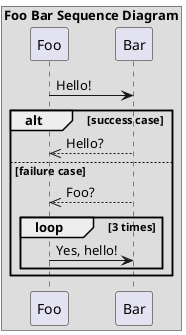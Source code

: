 @startuml

box "Foo Bar Sequence Diagram"

Foo -> Bar: Hello!

alt success case
  Bar -->> Foo: Hello?
else failure case
  Bar -->> Foo: Foo?

  loop 3 times
    Foo -> Bar: Yes, hello!
  end
end

end box

@enduml

' vim: set spell spelllang=en_us:
